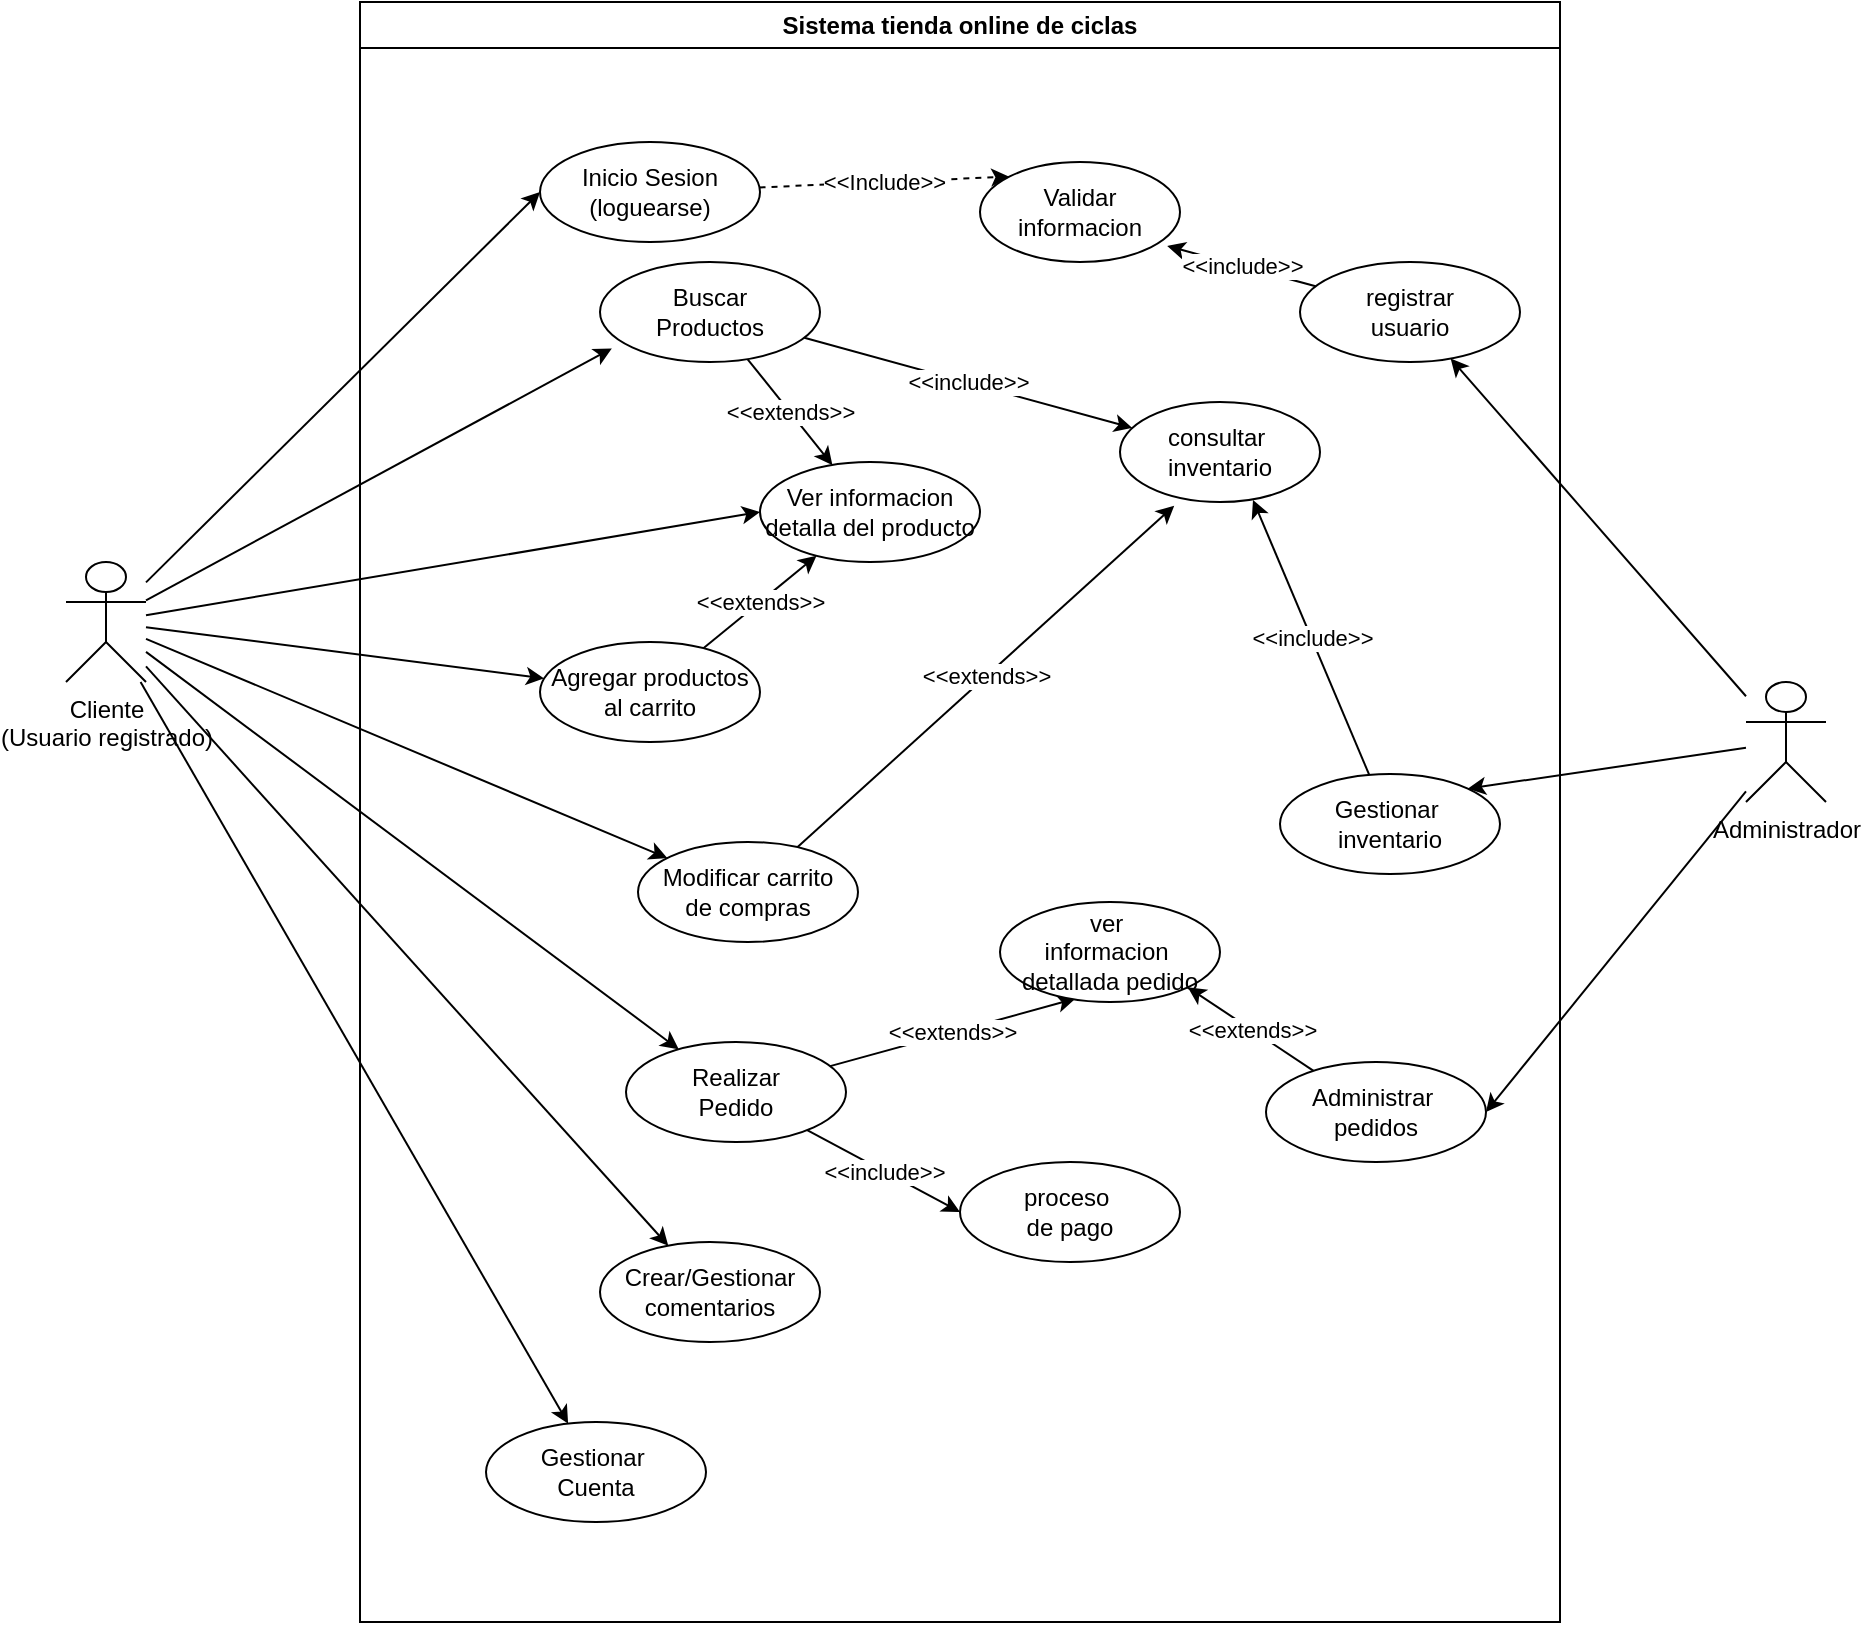 <mxfile version="21.3.7" type="google">
  <diagram name="Página-1" id="RcTOPQlCxTn_fsxZ0bH9">
    <mxGraphModel grid="1" page="1" gridSize="10" guides="1" tooltips="1" connect="1" arrows="1" fold="1" pageScale="1" pageWidth="827" pageHeight="1169" math="0" shadow="0">
      <root>
        <mxCell id="0" />
        <mxCell id="1" parent="0" />
        <mxCell id="hGwIRMG6xKn5rl3ujwG9-9" style="edgeStyle=none;rounded=0;orthogonalLoop=1;jettySize=auto;html=1;entryX=0;entryY=0.5;entryDx=0;entryDy=0;" edge="1" parent="1" source="hGwIRMG6xKn5rl3ujwG9-1" target="hGwIRMG6xKn5rl3ujwG9-5">
          <mxGeometry relative="1" as="geometry" />
        </mxCell>
        <mxCell id="hGwIRMG6xKn5rl3ujwG9-18" style="edgeStyle=none;rounded=0;orthogonalLoop=1;jettySize=auto;html=1;entryX=0.054;entryY=0.864;entryDx=0;entryDy=0;entryPerimeter=0;" edge="1" parent="1" source="hGwIRMG6xKn5rl3ujwG9-1" target="hGwIRMG6xKn5rl3ujwG9-13">
          <mxGeometry relative="1" as="geometry" />
        </mxCell>
        <mxCell id="hGwIRMG6xKn5rl3ujwG9-20" style="edgeStyle=none;rounded=0;orthogonalLoop=1;jettySize=auto;html=1;entryX=0;entryY=0.5;entryDx=0;entryDy=0;" edge="1" parent="1" source="hGwIRMG6xKn5rl3ujwG9-1" target="hGwIRMG6xKn5rl3ujwG9-14">
          <mxGeometry relative="1" as="geometry" />
        </mxCell>
        <mxCell id="hGwIRMG6xKn5rl3ujwG9-22" style="edgeStyle=none;rounded=0;orthogonalLoop=1;jettySize=auto;html=1;" edge="1" parent="1" source="hGwIRMG6xKn5rl3ujwG9-1" target="hGwIRMG6xKn5rl3ujwG9-15">
          <mxGeometry relative="1" as="geometry" />
        </mxCell>
        <mxCell id="hGwIRMG6xKn5rl3ujwG9-23" style="edgeStyle=none;rounded=0;orthogonalLoop=1;jettySize=auto;html=1;" edge="1" parent="1" source="hGwIRMG6xKn5rl3ujwG9-1" target="hGwIRMG6xKn5rl3ujwG9-16">
          <mxGeometry relative="1" as="geometry" />
        </mxCell>
        <mxCell id="hGwIRMG6xKn5rl3ujwG9-36" style="edgeStyle=none;rounded=0;orthogonalLoop=1;jettySize=auto;html=1;" edge="1" parent="1" source="hGwIRMG6xKn5rl3ujwG9-1" target="hGwIRMG6xKn5rl3ujwG9-27">
          <mxGeometry relative="1" as="geometry" />
        </mxCell>
        <mxCell id="hGwIRMG6xKn5rl3ujwG9-45" style="edgeStyle=none;rounded=0;orthogonalLoop=1;jettySize=auto;html=1;" edge="1" parent="1" source="hGwIRMG6xKn5rl3ujwG9-1" target="hGwIRMG6xKn5rl3ujwG9-44">
          <mxGeometry relative="1" as="geometry" />
        </mxCell>
        <mxCell id="hGwIRMG6xKn5rl3ujwG9-47" style="edgeStyle=none;rounded=0;orthogonalLoop=1;jettySize=auto;html=1;" edge="1" parent="1" source="hGwIRMG6xKn5rl3ujwG9-1" target="hGwIRMG6xKn5rl3ujwG9-46">
          <mxGeometry relative="1" as="geometry" />
        </mxCell>
        <mxCell id="hGwIRMG6xKn5rl3ujwG9-1" value="Cliente &lt;br&gt;(Usuario registrado)" style="shape=umlActor;verticalLabelPosition=bottom;verticalAlign=top;html=1;outlineConnect=0;" vertex="1" parent="1">
          <mxGeometry x="80" y="490" width="40" height="60" as="geometry" />
        </mxCell>
        <mxCell id="hGwIRMG6xKn5rl3ujwG9-3" value="Sistema tienda online de ciclas" style="swimlane;whiteSpace=wrap;html=1;" vertex="1" parent="1">
          <mxGeometry x="227" y="210" width="600" height="810" as="geometry" />
        </mxCell>
        <mxCell id="hGwIRMG6xKn5rl3ujwG9-7" value="&amp;lt;&amp;lt;Include&amp;gt;&amp;gt;" style="rounded=0;orthogonalLoop=1;jettySize=auto;html=1;entryX=0;entryY=0;entryDx=0;entryDy=0;dashed=1;" edge="1" parent="hGwIRMG6xKn5rl3ujwG9-3" source="hGwIRMG6xKn5rl3ujwG9-5" target="hGwIRMG6xKn5rl3ujwG9-6">
          <mxGeometry relative="1" as="geometry" />
        </mxCell>
        <mxCell id="hGwIRMG6xKn5rl3ujwG9-5" value="Inicio Sesion&lt;br&gt;(loguearse)" style="ellipse;whiteSpace=wrap;html=1;" vertex="1" parent="hGwIRMG6xKn5rl3ujwG9-3">
          <mxGeometry x="90" y="70" width="110" height="50" as="geometry" />
        </mxCell>
        <mxCell id="hGwIRMG6xKn5rl3ujwG9-6" value="Validar informacion" style="ellipse;whiteSpace=wrap;html=1;" vertex="1" parent="hGwIRMG6xKn5rl3ujwG9-3">
          <mxGeometry x="310" y="80" width="100" height="50" as="geometry" />
        </mxCell>
        <mxCell id="hGwIRMG6xKn5rl3ujwG9-33" value="&amp;lt;&amp;lt;include&amp;gt;&amp;gt;" style="edgeStyle=none;rounded=0;orthogonalLoop=1;jettySize=auto;html=1;entryX=0.936;entryY=0.84;entryDx=0;entryDy=0;entryPerimeter=0;" edge="1" parent="hGwIRMG6xKn5rl3ujwG9-3" source="hGwIRMG6xKn5rl3ujwG9-12" target="hGwIRMG6xKn5rl3ujwG9-6">
          <mxGeometry relative="1" as="geometry" />
        </mxCell>
        <mxCell id="hGwIRMG6xKn5rl3ujwG9-12" value="registrar&lt;br&gt;usuario" style="ellipse;whiteSpace=wrap;html=1;" vertex="1" parent="hGwIRMG6xKn5rl3ujwG9-3">
          <mxGeometry x="470" y="130" width="110" height="50" as="geometry" />
        </mxCell>
        <mxCell id="hGwIRMG6xKn5rl3ujwG9-19" value="&amp;lt;&amp;lt;include&amp;gt;&amp;gt;" style="edgeStyle=none;rounded=0;orthogonalLoop=1;jettySize=auto;html=1;" edge="1" parent="hGwIRMG6xKn5rl3ujwG9-3" source="hGwIRMG6xKn5rl3ujwG9-13" target="hGwIRMG6xKn5rl3ujwG9-26">
          <mxGeometry relative="1" as="geometry" />
        </mxCell>
        <mxCell id="hGwIRMG6xKn5rl3ujwG9-21" value="&amp;lt;&amp;lt;extends&amp;gt;&amp;gt;" style="edgeStyle=none;rounded=0;orthogonalLoop=1;jettySize=auto;html=1;" edge="1" parent="hGwIRMG6xKn5rl3ujwG9-3" source="hGwIRMG6xKn5rl3ujwG9-13" target="hGwIRMG6xKn5rl3ujwG9-14">
          <mxGeometry relative="1" as="geometry" />
        </mxCell>
        <mxCell id="hGwIRMG6xKn5rl3ujwG9-13" value="Buscar&lt;br&gt;Productos" style="ellipse;whiteSpace=wrap;html=1;" vertex="1" parent="hGwIRMG6xKn5rl3ujwG9-3">
          <mxGeometry x="120" y="130" width="110" height="50" as="geometry" />
        </mxCell>
        <mxCell id="hGwIRMG6xKn5rl3ujwG9-14" value="Ver informacion&lt;br&gt;detalla del producto" style="ellipse;whiteSpace=wrap;html=1;" vertex="1" parent="hGwIRMG6xKn5rl3ujwG9-3">
          <mxGeometry x="200" y="230" width="110" height="50" as="geometry" />
        </mxCell>
        <mxCell id="hGwIRMG6xKn5rl3ujwG9-32" value="&amp;lt;&amp;lt;extends&amp;gt;&amp;gt;" style="edgeStyle=none;rounded=0;orthogonalLoop=1;jettySize=auto;html=1;" edge="1" parent="hGwIRMG6xKn5rl3ujwG9-3" source="hGwIRMG6xKn5rl3ujwG9-15" target="hGwIRMG6xKn5rl3ujwG9-14">
          <mxGeometry relative="1" as="geometry" />
        </mxCell>
        <mxCell id="hGwIRMG6xKn5rl3ujwG9-15" value="Agregar productos&lt;br&gt;al carrito" style="ellipse;whiteSpace=wrap;html=1;" vertex="1" parent="hGwIRMG6xKn5rl3ujwG9-3">
          <mxGeometry x="90" y="320" width="110" height="50" as="geometry" />
        </mxCell>
        <mxCell id="hGwIRMG6xKn5rl3ujwG9-34" value="&amp;lt;&amp;lt;extends&amp;gt;&amp;gt;" style="edgeStyle=none;rounded=0;orthogonalLoop=1;jettySize=auto;html=1;entryX=0.271;entryY=1.038;entryDx=0;entryDy=0;entryPerimeter=0;" edge="1" parent="hGwIRMG6xKn5rl3ujwG9-3" source="hGwIRMG6xKn5rl3ujwG9-16" target="hGwIRMG6xKn5rl3ujwG9-26">
          <mxGeometry relative="1" as="geometry" />
        </mxCell>
        <mxCell id="hGwIRMG6xKn5rl3ujwG9-16" value="Modificar carrito&lt;br&gt;de compras" style="ellipse;whiteSpace=wrap;html=1;" vertex="1" parent="hGwIRMG6xKn5rl3ujwG9-3">
          <mxGeometry x="139" y="420" width="110" height="50" as="geometry" />
        </mxCell>
        <mxCell id="hGwIRMG6xKn5rl3ujwG9-26" value="consultar&amp;nbsp;&lt;br&gt;inventario" style="ellipse;whiteSpace=wrap;html=1;" vertex="1" parent="hGwIRMG6xKn5rl3ujwG9-3">
          <mxGeometry x="380" y="200" width="100" height="50" as="geometry" />
        </mxCell>
        <mxCell id="hGwIRMG6xKn5rl3ujwG9-38" value="&amp;lt;&amp;lt;include&amp;gt;&amp;gt;" style="edgeStyle=none;rounded=0;orthogonalLoop=1;jettySize=auto;html=1;entryX=0;entryY=0.5;entryDx=0;entryDy=0;" edge="1" parent="hGwIRMG6xKn5rl3ujwG9-3" source="hGwIRMG6xKn5rl3ujwG9-27" target="hGwIRMG6xKn5rl3ujwG9-37">
          <mxGeometry relative="1" as="geometry" />
        </mxCell>
        <mxCell id="hGwIRMG6xKn5rl3ujwG9-43" value="&amp;lt;&amp;lt;extends&amp;gt;&amp;gt;" style="edgeStyle=none;rounded=0;orthogonalLoop=1;jettySize=auto;html=1;entryX=0.343;entryY=0.967;entryDx=0;entryDy=0;entryPerimeter=0;" edge="1" parent="hGwIRMG6xKn5rl3ujwG9-3" source="hGwIRMG6xKn5rl3ujwG9-27" target="hGwIRMG6xKn5rl3ujwG9-40">
          <mxGeometry relative="1" as="geometry" />
        </mxCell>
        <mxCell id="hGwIRMG6xKn5rl3ujwG9-27" value="Realizar&lt;br&gt;Pedido" style="ellipse;whiteSpace=wrap;html=1;" vertex="1" parent="hGwIRMG6xKn5rl3ujwG9-3">
          <mxGeometry x="133" y="520" width="110" height="50" as="geometry" />
        </mxCell>
        <mxCell id="hGwIRMG6xKn5rl3ujwG9-42" value="&amp;lt;&amp;lt;extends&amp;gt;&amp;gt;" style="edgeStyle=none;rounded=0;orthogonalLoop=1;jettySize=auto;html=1;entryX=1;entryY=1;entryDx=0;entryDy=0;" edge="1" parent="hGwIRMG6xKn5rl3ujwG9-3" source="hGwIRMG6xKn5rl3ujwG9-28" target="hGwIRMG6xKn5rl3ujwG9-40">
          <mxGeometry relative="1" as="geometry" />
        </mxCell>
        <mxCell id="hGwIRMG6xKn5rl3ujwG9-28" value="Administrar&amp;nbsp;&lt;br&gt;pedidos" style="ellipse;whiteSpace=wrap;html=1;" vertex="1" parent="hGwIRMG6xKn5rl3ujwG9-3">
          <mxGeometry x="453" y="530" width="110" height="50" as="geometry" />
        </mxCell>
        <mxCell id="hGwIRMG6xKn5rl3ujwG9-31" value="&amp;lt;&amp;lt;include&amp;gt;&amp;gt;" style="edgeStyle=none;rounded=0;orthogonalLoop=1;jettySize=auto;html=1;entryX=0.665;entryY=0.979;entryDx=0;entryDy=0;entryPerimeter=0;" edge="1" parent="hGwIRMG6xKn5rl3ujwG9-3" source="hGwIRMG6xKn5rl3ujwG9-29" target="hGwIRMG6xKn5rl3ujwG9-26">
          <mxGeometry relative="1" as="geometry">
            <Array as="points" />
          </mxGeometry>
        </mxCell>
        <mxCell id="hGwIRMG6xKn5rl3ujwG9-29" value="Gestionar&amp;nbsp;&lt;br&gt;inventario" style="ellipse;whiteSpace=wrap;html=1;" vertex="1" parent="hGwIRMG6xKn5rl3ujwG9-3">
          <mxGeometry x="460" y="386" width="110" height="50" as="geometry" />
        </mxCell>
        <mxCell id="hGwIRMG6xKn5rl3ujwG9-37" value="proceso&amp;nbsp;&lt;br&gt;de pago" style="ellipse;whiteSpace=wrap;html=1;" vertex="1" parent="hGwIRMG6xKn5rl3ujwG9-3">
          <mxGeometry x="300" y="580" width="110" height="50" as="geometry" />
        </mxCell>
        <mxCell id="hGwIRMG6xKn5rl3ujwG9-40" value="ver&amp;nbsp;&lt;br&gt;informacion&amp;nbsp;&lt;br&gt;detallada pedido" style="ellipse;whiteSpace=wrap;html=1;" vertex="1" parent="hGwIRMG6xKn5rl3ujwG9-3">
          <mxGeometry x="320" y="450" width="110" height="50" as="geometry" />
        </mxCell>
        <mxCell id="hGwIRMG6xKn5rl3ujwG9-44" value="Crear/Gestionar&lt;br&gt;comentarios" style="ellipse;whiteSpace=wrap;html=1;" vertex="1" parent="hGwIRMG6xKn5rl3ujwG9-3">
          <mxGeometry x="120" y="620" width="110" height="50" as="geometry" />
        </mxCell>
        <mxCell id="hGwIRMG6xKn5rl3ujwG9-46" value="Gestionar&amp;nbsp;&lt;br&gt;Cuenta" style="ellipse;whiteSpace=wrap;html=1;" vertex="1" parent="hGwIRMG6xKn5rl3ujwG9-3">
          <mxGeometry x="63" y="710" width="110" height="50" as="geometry" />
        </mxCell>
        <mxCell id="hGwIRMG6xKn5rl3ujwG9-25" style="edgeStyle=none;rounded=0;orthogonalLoop=1;jettySize=auto;html=1;" edge="1" parent="1" source="hGwIRMG6xKn5rl3ujwG9-24" target="hGwIRMG6xKn5rl3ujwG9-12">
          <mxGeometry relative="1" as="geometry">
            <mxPoint x="780" y="380" as="targetPoint" />
          </mxGeometry>
        </mxCell>
        <mxCell id="hGwIRMG6xKn5rl3ujwG9-30" style="edgeStyle=none;rounded=0;orthogonalLoop=1;jettySize=auto;html=1;entryX=1;entryY=0;entryDx=0;entryDy=0;" edge="1" parent="1" source="hGwIRMG6xKn5rl3ujwG9-24" target="hGwIRMG6xKn5rl3ujwG9-29">
          <mxGeometry relative="1" as="geometry" />
        </mxCell>
        <mxCell id="hGwIRMG6xKn5rl3ujwG9-41" style="edgeStyle=none;rounded=0;orthogonalLoop=1;jettySize=auto;html=1;entryX=1;entryY=0.5;entryDx=0;entryDy=0;" edge="1" parent="1" source="hGwIRMG6xKn5rl3ujwG9-24" target="hGwIRMG6xKn5rl3ujwG9-28">
          <mxGeometry relative="1" as="geometry" />
        </mxCell>
        <mxCell id="hGwIRMG6xKn5rl3ujwG9-24" value="Administrador" style="shape=umlActor;verticalLabelPosition=bottom;verticalAlign=top;html=1;outlineConnect=0;" vertex="1" parent="1">
          <mxGeometry x="920" y="550" width="40" height="60" as="geometry" />
        </mxCell>
      </root>
    </mxGraphModel>
  </diagram>
</mxfile>

